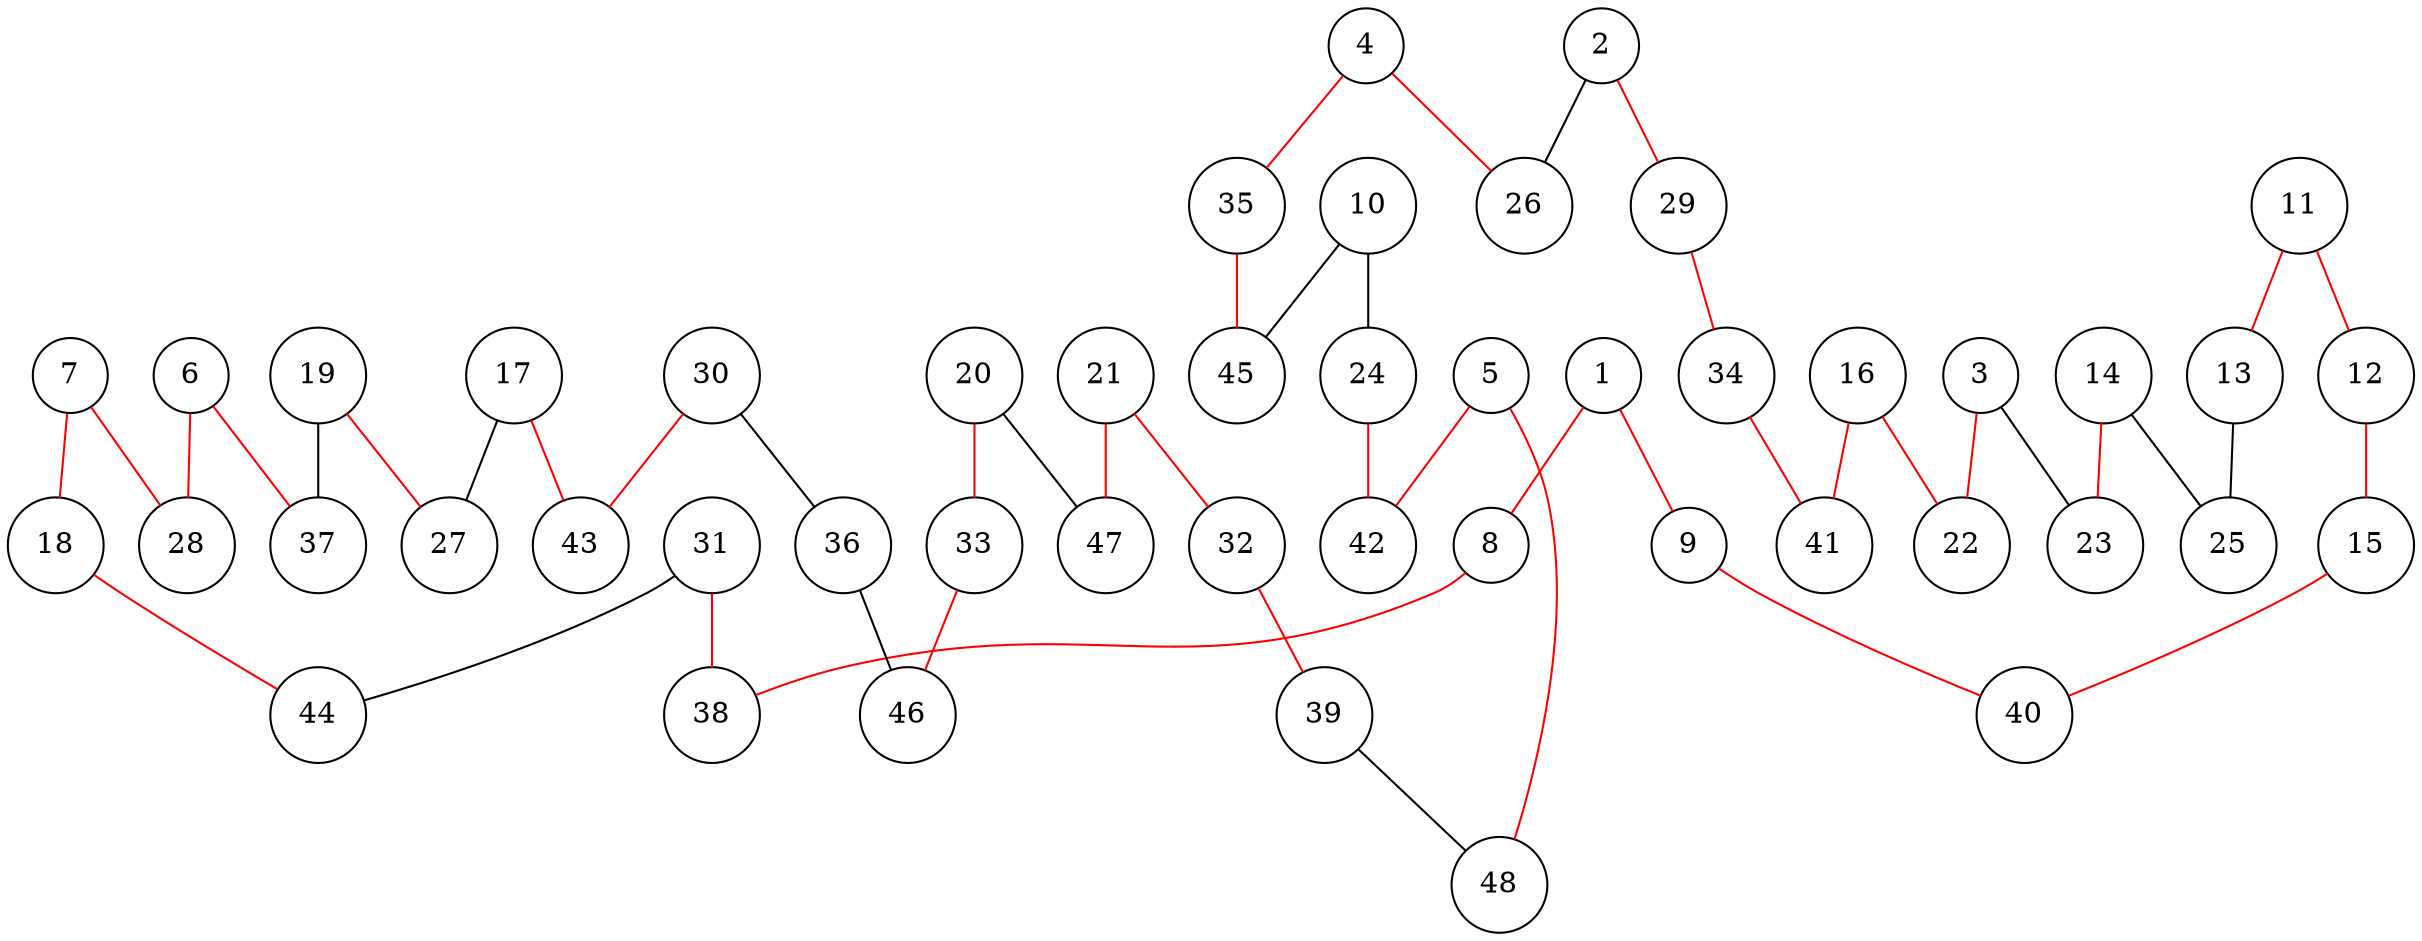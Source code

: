 graph att48 {
	node [shape=circle fillcolor=white]
	1 [ pos = "17.351198,3.743880!"]
	2 [ pos = "5.753672,0.025767!"]
	3 [ pos = "14.248905,3.669157!"]
	4 [ pos = "1.033239,2.166967!"]
	5 [ pos = "7.941252,4.236022!"]
	6 [ pos = "19.603195,11.486730!"]
	7 [ pos = "19.513012,9.574852!"]
	8 [ pos = "18.719402,3.267199!"]
	9 [ pos = "17.773770,4.856996!"]
	10 [ pos = "2.865241,5.279567!"]
	11 [ pos = "14.089152,6.714764!"]
	12 [ pos = "15.431590,7.402731!"]
	13 [ pos = "12.125741,6.889977!"]
	14 [ pos = "11.883535,5.243494!"]
	15 [ pos = "16.354032,6.913167!"]
	16 [ pos = "15.735635,1.723783!"]
	17 [ pos = "19.610925,13.357382!"]
	18 [ pos = "19.227003,9.250193!"]
	19 [ pos = "19.922700,12.169544!"]
	20 [ pos = "15.202267,9.175470!"]
	21 [ pos = "11.551147,8.680752!"]
	22 [ pos = "15.720175,2.860088!"]
	23 [ pos = "13.396032,5.622262!"]
	24 [ pos = "4.207678,7.237825!"]
	25 [ pos = "11.097655,5.982994!"]
	26 [ pos = "1.739242,2.592115!"]
	27 [ pos = "19.466632,12.416903!"]
	28 [ pos = "19.430559,10.257666!"]
	29 [ pos = "8.186035,1.947952!"]
	30 [ pos = "18.943571,11.610410!"]
	31 [ pos = "19.440866,7.217212!"]
	32 [ pos = "8.361247,8.515846!"]
	33 [ pos = "16.557588,8.175728!"]
	34 [ pos = "11.873229,3.086833!"]
	35 [ pos = "0.059263,5.709869!"]
	36 [ pos = "18.675599,9.737181!"]
	37 [ pos = "20.000000,11.839732!"]
	38 [ pos = "19.046637,5.782015!"]
	39 [ pos = "8.977068,7.289358!"]
	40 [ pos = "16.158207,5.501159!"]
	41 [ pos = "12.844628,0.360732!"]
	42 [ pos = "4.936872,4.042772!"]
	43 [ pos = "18.758052,12.623035!"]
	44 [ pos = "19.348106,8.345787!"]
	45 [ pos = "0.025767,6.895130!"]
	46 [ pos = "17.539294,7.711930!"]
	47 [ pos = "13.359959,8.394744!"]
	48 [ pos = "7.789230,5.003865!"]

	1 -- 8 [color = red]
	1 -- 9 [color = red]
	2 -- 26 [color = black]
	2 -- 29 [color = red]
	3 -- 22 [color = red]
	3 -- 23 [color = black]
	4 -- 26 [color = red]
	4 -- 35 [color = red]
	5 -- 42 [color = red]
	5 -- 48 [color = red]
	6 -- 28 [color = red]
	6 -- 37 [color = red]
	7 -- 18 [color = red]
	7 -- 28 [color = red]
	8 -- 38 [color = red]
	9 -- 40 [color = red]
	10 -- 24 [color = black]
	10 -- 45 [color = black]
	11 -- 12 [color = red]
	11 -- 13 [color = red]
	12 -- 15 [color = red]
	13 -- 25 [color = black]
	14 -- 23 [color = red]
	14 -- 25 [color = black]
	15 -- 40 [color = red]
	16 -- 22 [color = red]
	16 -- 41 [color = red]
	17 -- 27 [color = black]
	17 -- 43 [color = red]
	18 -- 44 [color = red]
	19 -- 27 [color = red]
	19 -- 37 [color = black]
	20 -- 33 [color = red]
	20 -- 47 [color = black]
	21 -- 32 [color = red]
	21 -- 47 [color = red]
	24 -- 42 [color = red]
	29 -- 34 [color = red]
	30 -- 36 [color = black]
	30 -- 43 [color = red]
	31 -- 38 [color = red]
	31 -- 44 [color = black]
	32 -- 39 [color = red]
	33 -- 46 [color = red]
	34 -- 41 [color = red]
	35 -- 45 [color = red]
	36 -- 46 [color = black]
	39 -- 48 [color = black]
}